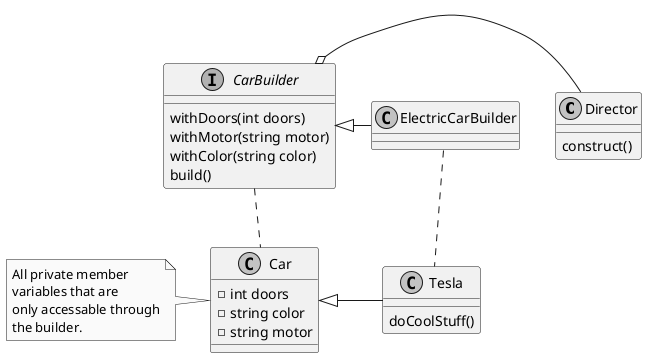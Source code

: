 @startuml
skinparam monochrome true

class Director {
    construct()
}

interface CarBuilder {
    withDoors(int doors)
    withMotor(string motor)
    withColor(string color)
    build()
}

class ElectricCarBuilder {
}

Director -l-o CarBuilder
CarBuilder <|-r- ElectricCarBuilder

class Car {
    -int doors
    -string color
    -string motor
}
note left of Car
    All private member
    variables that are
    only accessable through
    the builder.
end note
class Tesla {
   doCoolStuff()
}

CarBuilder .. Car
Car <|-r- Tesla
ElectricCarBuilder .. Tesla
@enduml